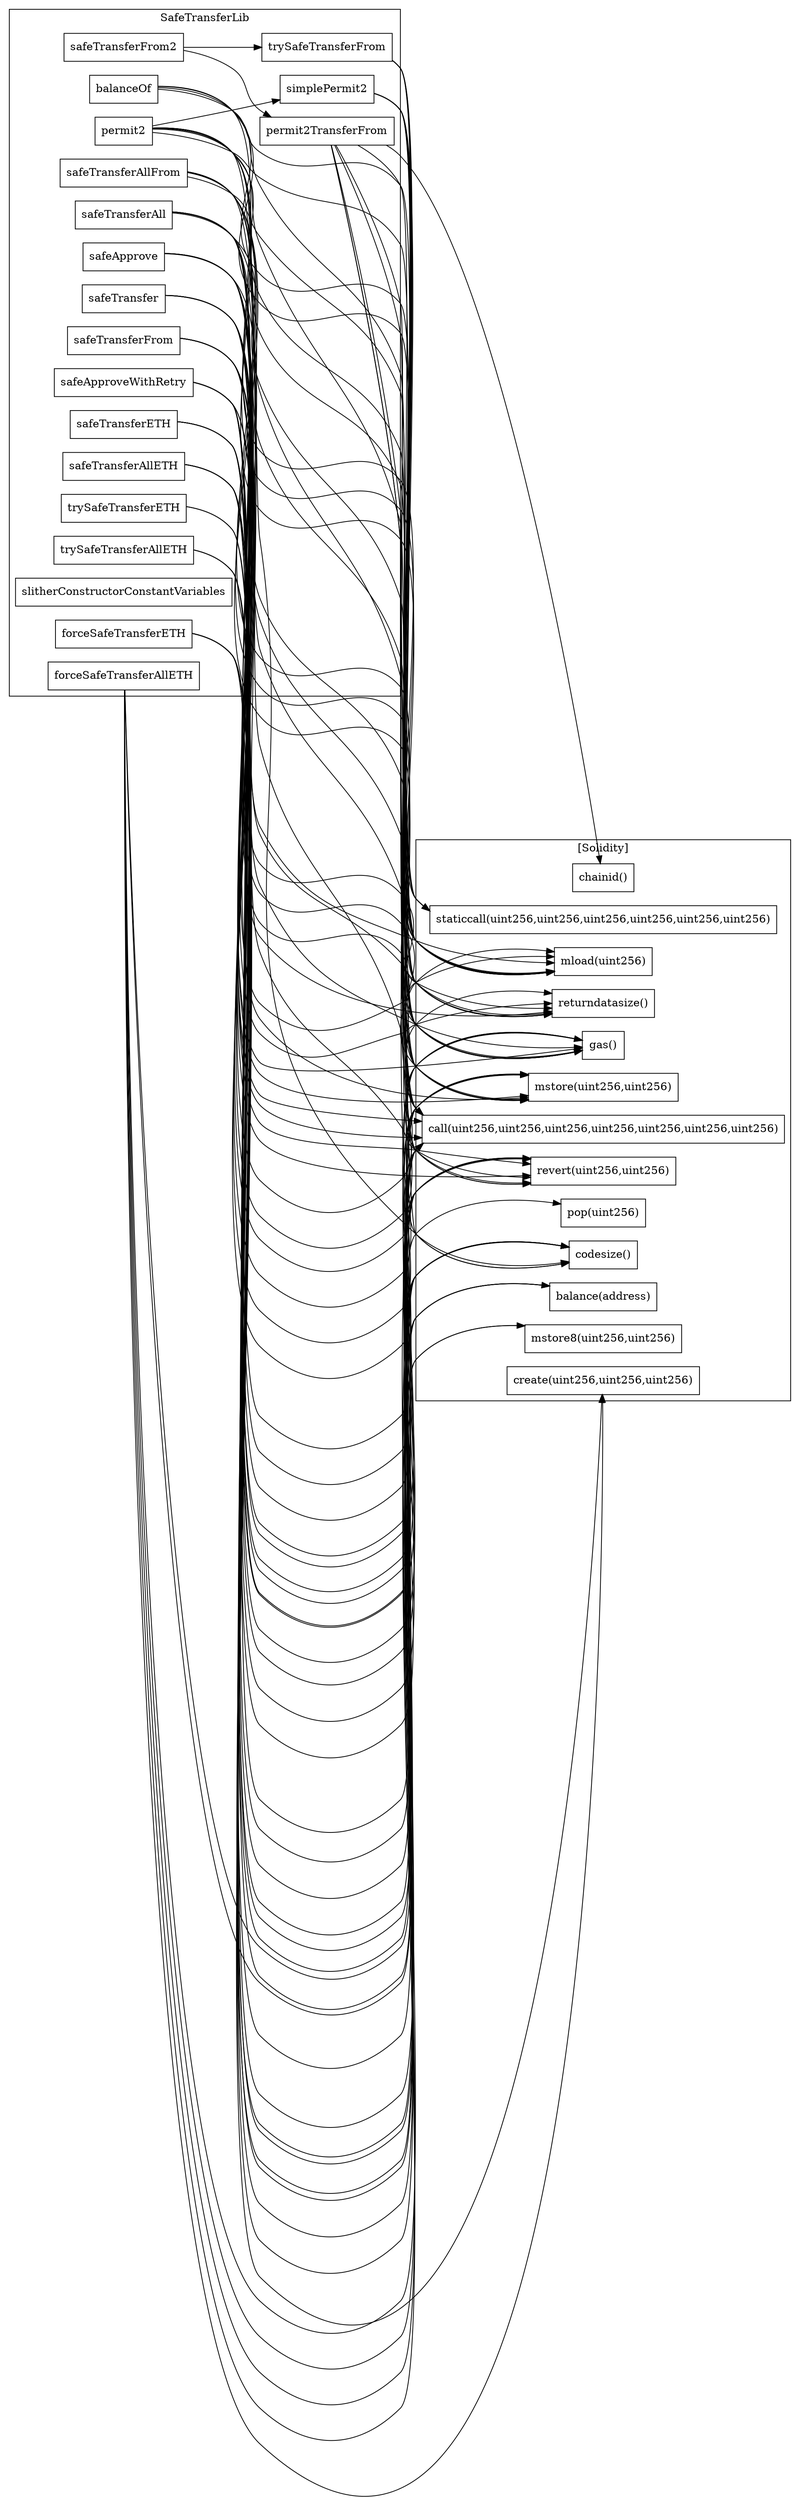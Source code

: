 strict digraph {
rankdir="LR"
node [shape=box]
subgraph cluster_333_SafeTransferLib {
label = "SafeTransferLib"
"333_safeApprove" [label="safeApprove"]
"333_safeTransferAllETH" [label="safeTransferAllETH"]
"333_safeTransferETH" [label="safeTransferETH"]
"333_safeTransferAllFrom" [label="safeTransferAllFrom"]
"333_balanceOf" [label="balanceOf"]
"333_safeTransferFrom2" [label="safeTransferFrom2"]
"333_safeTransferAll" [label="safeTransferAll"]
"333_simplePermit2" [label="simplePermit2"]
"333_trySafeTransferETH" [label="trySafeTransferETH"]
"333_trySafeTransferFrom" [label="trySafeTransferFrom"]
"333_safeTransfer" [label="safeTransfer"]
"333_safeApproveWithRetry" [label="safeApproveWithRetry"]
"333_trySafeTransferAllETH" [label="trySafeTransferAllETH"]
"333_permit2" [label="permit2"]
"333_safeTransferFrom" [label="safeTransferFrom"]
"333_slitherConstructorConstantVariables" [label="slitherConstructorConstantVariables"]
"333_permit2TransferFrom" [label="permit2TransferFrom"]
"333_forceSafeTransferETH" [label="forceSafeTransferETH"]
"333_forceSafeTransferAllETH" [label="forceSafeTransferAllETH"]
"333_safeTransferFrom2" -> "333_permit2TransferFrom"
"333_permit2" -> "333_simplePermit2"
"333_safeTransferFrom2" -> "333_trySafeTransferFrom"
}subgraph cluster_solidity {
label = "[Solidity]"
"codesize()" 
"mstore(uint256,uint256)" 
"balance(address)" 
"pop(uint256)" 
"mstore8(uint256,uint256)" 
"returndatasize()" 
"gas()" 
"staticcall(uint256,uint256,uint256,uint256,uint256,uint256)" 
"revert(uint256,uint256)" 
"chainid()" 
"create(uint256,uint256,uint256)" 
"call(uint256,uint256,uint256,uint256,uint256,uint256,uint256)" 
"mload(uint256)" 
"333_safeTransfer" -> "returndatasize()"
"333_simplePermit2" -> "mload(uint256)"
"333_safeApproveWithRetry" -> "call(uint256,uint256,uint256,uint256,uint256,uint256,uint256)"
"333_safeTransferAllETH" -> "gas()"
"333_safeTransferAllFrom" -> "staticcall(uint256,uint256,uint256,uint256,uint256,uint256)"
"333_forceSafeTransferAllETH" -> "create(uint256,uint256,uint256)"
"333_permit2TransferFrom" -> "codesize()"
"333_safeTransferAll" -> "staticcall(uint256,uint256,uint256,uint256,uint256,uint256)"
"333_safeApproveWithRetry" -> "gas()"
"333_safeApproveWithRetry" -> "codesize()"
"333_safeApproveWithRetry" -> "mstore(uint256,uint256)"
"333_simplePermit2" -> "gas()"
"333_permit2TransferFrom" -> "mload(uint256)"
"333_safeApproveWithRetry" -> "mload(uint256)"
"333_safeApprove" -> "revert(uint256,uint256)"
"333_safeApprove" -> "gas()"
"333_balanceOf" -> "gas()"
"333_permit2" -> "mstore(uint256,uint256)"
"333_safeTransferETH" -> "revert(uint256,uint256)"
"333_safeTransferETH" -> "call(uint256,uint256,uint256,uint256,uint256,uint256,uint256)"
"333_safeTransfer" -> "gas()"
"333_simplePermit2" -> "codesize()"
"333_safeTransfer" -> "mload(uint256)"
"333_forceSafeTransferAllETH" -> "call(uint256,uint256,uint256,uint256,uint256,uint256,uint256)"
"333_forceSafeTransferETH" -> "create(uint256,uint256,uint256)"
"333_safeTransferFrom" -> "mstore(uint256,uint256)"
"333_permit2" -> "staticcall(uint256,uint256,uint256,uint256,uint256,uint256)"
"333_safeTransferAllFrom" -> "mstore(uint256,uint256)"
"333_safeTransferAll" -> "revert(uint256,uint256)"
"333_permit2" -> "mload(uint256)"
"333_safeTransferAllFrom" -> "mload(uint256)"
"333_trySafeTransferETH" -> "codesize()"
"333_safeTransfer" -> "call(uint256,uint256,uint256,uint256,uint256,uint256,uint256)"
"333_simplePermit2" -> "returndatasize()"
"333_safeTransferAllFrom" -> "call(uint256,uint256,uint256,uint256,uint256,uint256,uint256)"
"333_forceSafeTransferAllETH" -> "balance(address)"
"333_safeTransferETH" -> "codesize()"
"333_safeTransferAll" -> "gas()"
"333_simplePermit2" -> "revert(uint256,uint256)"
"333_safeTransferAllFrom" -> "returndatasize()"
"333_safeTransferAll" -> "mstore(uint256,uint256)"
"333_safeApprove" -> "call(uint256,uint256,uint256,uint256,uint256,uint256,uint256)"
"333_safeTransfer" -> "mstore(uint256,uint256)"
"333_permit2TransferFrom" -> "gas()"
"333_trySafeTransferFrom" -> "call(uint256,uint256,uint256,uint256,uint256,uint256,uint256)"
"333_trySafeTransferAllETH" -> "codesize()"
"333_simplePermit2" -> "call(uint256,uint256,uint256,uint256,uint256,uint256,uint256)"
"333_permit2TransferFrom" -> "chainid()"
"333_permit2TransferFrom" -> "revert(uint256,uint256)"
"333_trySafeTransferAllETH" -> "call(uint256,uint256,uint256,uint256,uint256,uint256,uint256)"
"333_safeApproveWithRetry" -> "returndatasize()"
"333_safeTransferAll" -> "mload(uint256)"
"333_safeTransferAll" -> "call(uint256,uint256,uint256,uint256,uint256,uint256,uint256)"
"333_safeTransferFrom" -> "revert(uint256,uint256)"
"333_safeApproveWithRetry" -> "pop(uint256)"
"333_safeApprove" -> "returndatasize()"
"333_safeTransferAllFrom" -> "gas()"
"333_safeTransferAllFrom" -> "revert(uint256,uint256)"
"333_safeTransferAllETH" -> "call(uint256,uint256,uint256,uint256,uint256,uint256,uint256)"
"333_forceSafeTransferETH" -> "balance(address)"
"333_safeApprove" -> "mstore(uint256,uint256)"
"333_trySafeTransferFrom" -> "mstore(uint256,uint256)"
"333_simplePermit2" -> "staticcall(uint256,uint256,uint256,uint256,uint256,uint256)"
"333_forceSafeTransferETH" -> "revert(uint256,uint256)"
"333_balanceOf" -> "mload(uint256)"
"333_forceSafeTransferETH" -> "call(uint256,uint256,uint256,uint256,uint256,uint256,uint256)"
"333_safeTransferETH" -> "mstore(uint256,uint256)"
"333_safeTransferFrom" -> "call(uint256,uint256,uint256,uint256,uint256,uint256,uint256)"
"333_forceSafeTransferETH" -> "mstore(uint256,uint256)"
"333_forceSafeTransferAllETH" -> "revert(uint256,uint256)"
"333_trySafeTransferFrom" -> "mload(uint256)"
"333_safeTransferETH" -> "gas()"
"333_trySafeTransferETH" -> "call(uint256,uint256,uint256,uint256,uint256,uint256,uint256)"
"333_safeTransferAll" -> "returndatasize()"
"333_balanceOf" -> "staticcall(uint256,uint256,uint256,uint256,uint256,uint256)"
"333_balanceOf" -> "returndatasize()"
"333_permit2" -> "call(uint256,uint256,uint256,uint256,uint256,uint256,uint256)"
"333_permit2" -> "returndatasize()"
"333_forceSafeTransferAllETH" -> "mstore8(uint256,uint256)"
"333_simplePermit2" -> "mstore(uint256,uint256)"
"333_trySafeTransferFrom" -> "gas()"
"333_forceSafeTransferETH" -> "codesize()"
"333_safeApproveWithRetry" -> "revert(uint256,uint256)"
"333_safeTransfer" -> "revert(uint256,uint256)"
"333_safeTransferAllETH" -> "mstore(uint256,uint256)"
"333_safeTransferAllETH" -> "codesize()"
"333_trySafeTransferFrom" -> "returndatasize()"
"333_safeTransferFrom" -> "mload(uint256)"
"333_permit2" -> "codesize()"
"333_balanceOf" -> "mstore(uint256,uint256)"
"333_safeTransferAllETH" -> "balance(address)"
"333_safeTransferAllETH" -> "revert(uint256,uint256)"
"333_forceSafeTransferAllETH" -> "codesize()"
"333_permit2TransferFrom" -> "call(uint256,uint256,uint256,uint256,uint256,uint256,uint256)"
"333_permit2TransferFrom" -> "mstore(uint256,uint256)"
"333_safeApprove" -> "mload(uint256)"
"333_trySafeTransferAllETH" -> "balance(address)"
"333_safeTransferFrom" -> "gas()"
"333_permit2" -> "gas()"
"333_safeTransferFrom" -> "returndatasize()"
"333_forceSafeTransferAllETH" -> "mstore(uint256,uint256)"
"333_forceSafeTransferETH" -> "mstore8(uint256,uint256)"
}
}